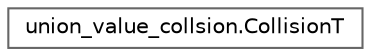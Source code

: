 digraph "Graphical Class Hierarchy"
{
 // LATEX_PDF_SIZE
  bgcolor="transparent";
  edge [fontname=Helvetica,fontsize=10,labelfontname=Helvetica,labelfontsize=10];
  node [fontname=Helvetica,fontsize=10,shape=box,height=0.2,width=0.4];
  rankdir="LR";
  Node0 [id="Node000000",label="union_value_collsion.CollisionT",height=0.2,width=0.4,color="grey40", fillcolor="white", style="filled",URL="$classunion__value__collsion_1_1CollisionT.html",tooltip=" "];
}
